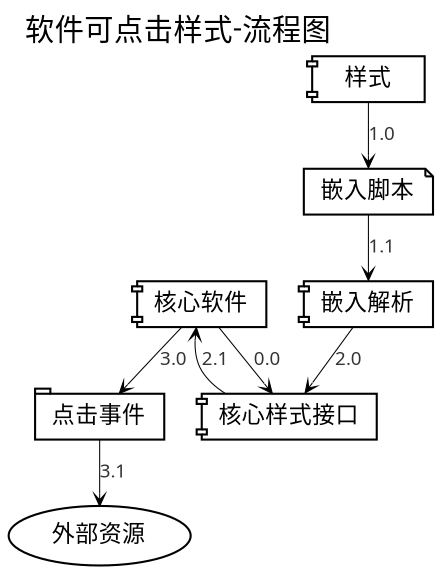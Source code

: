 /*生成命令:
$ dot -Tpng theme_canclick.dot -o theme_canclick.png 
-Tcmapx -o lb-crx-roles.map
    全局设定
    plaintext
{{{#!GraphViz dot
    */

digraph G4theme_canclick {
    /*全局设定*/
    graph [label="软件可点击样式-流程图"
        ,fontsize=14.0
        ,fontname="WenQuanYi Micro Hei"
        ,labeljust="l",labelloc="t",center=1
        ,ranksep=0.3,center=1,ratio=compress
        ,rankdir=TB
        ];

    node[fontsize=11.0,height=0.3
        ,fontname="WenQuanYi Micro Hei"
        ,shape=component 
        ];

    edge [fontsize=9.0,fontcolor="#333333"
        ,fontname="WenQuanYi Micro Hei"
        ,arrowsize=0.6,arrowhead=vee,arrowtail=none
        ,style="setlinewidth(0.5)"
        ];
/*
    src [label="源码",shape=ellipse,style="filled,dashed,setlinewidth(5)"
        ,color="#333333",fillcolor=dimgray
        ,URL="http://code.google.com/p/zoomquiet/source/browse/dot/obp/csdndr1-km.dot?repo=tangle"];
    /*图元声明
    start       [label="流程开始/结束",shape=point];
    end         [label="",shape=doublecircle,fillcolor=red];

    box         [label="实体/对象",shape=box];
    ellipse     [label="行动/节点",shape=ellipse];
    egg         [label="用户/人物",shape=egg];
    plaintext   [label="状态/属性",shape=plaintext,fillcolor=whitesmoke];
    diamond     [label="判别",shape=diamond];
    note        [label="注释",shape=note];
    tab         [label="目录/模块",shape=tab];
    db          [label="数据库",shape=box3d];
    component   [label="主机/组件",shape=component];
  ,style="rounded,dotted"];
*/

    CORE [label="核心软件",shape=component];
        COREapiTHEME [label="核心样式接口",shape=component];
        CLICKaction [label="点击事件",shape=tab];

    THEMER [label="样式",shape=component];
        EMBEDscript [label="嵌入脚本",shape=note];

    EMBEDparser [label="嵌入解析",shape=component];

    OUTSITES [label="外部资源",shape=ellipse];
    /*图例关系
    PSDparser->PSDexport [label="1.1"];
    */

    CORE->COREapiTHEME [label="0.0"];

    THEMER->EMBEDscript [label="1.0"];
    EMBEDscript->EMBEDparser [label="1.1"];

    EMBEDparser->COREapiTHEME [label="2.0"];
    COREapiTHEME->CORE [label="2.1"];

    CORE->CLICKaction [label="3.0"];
    CLICKaction->OUTSITES [label="3.1"];

    edge [style=invis];

}

